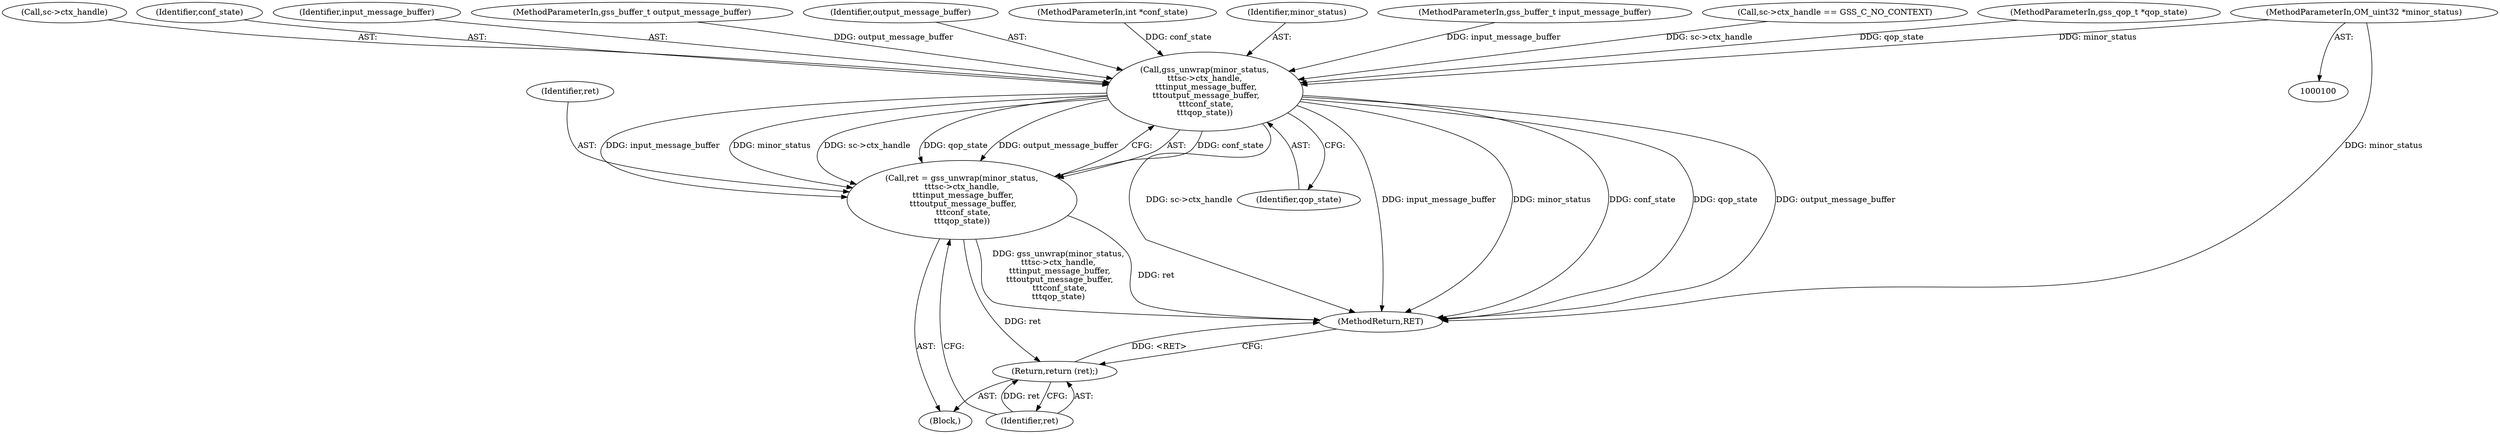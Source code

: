 digraph "0_krb5_b51b33f2bc5d1497ddf5bd107f791c101695000d_18@pointer" {
"1000101" [label="(MethodParameterIn,OM_uint32 *minor_status)"];
"1000125" [label="(Call,gss_unwrap(minor_status,\n\t\t\tsc->ctx_handle,\n \t\t\tinput_message_buffer,\n \t\t\toutput_message_buffer,\n \t\t\tconf_state,\n\t\t\tqop_state))"];
"1000123" [label="(Call,ret = gss_unwrap(minor_status,\n\t\t\tsc->ctx_handle,\n \t\t\tinput_message_buffer,\n \t\t\toutput_message_buffer,\n \t\t\tconf_state,\n\t\t\tqop_state))"];
"1000134" [label="(Return,return (ret);)"];
"1000133" [label="(Identifier,qop_state)"];
"1000127" [label="(Call,sc->ctx_handle)"];
"1000107" [label="(Block,)"];
"1000135" [label="(Identifier,ret)"];
"1000134" [label="(Return,return (ret);)"];
"1000101" [label="(MethodParameterIn,OM_uint32 *minor_status)"];
"1000132" [label="(Identifier,conf_state)"];
"1000130" [label="(Identifier,input_message_buffer)"];
"1000104" [label="(MethodParameterIn,gss_buffer_t output_message_buffer)"];
"1000131" [label="(Identifier,output_message_buffer)"];
"1000105" [label="(MethodParameterIn,int *conf_state)"];
"1000126" [label="(Identifier,minor_status)"];
"1000124" [label="(Identifier,ret)"];
"1000103" [label="(MethodParameterIn,gss_buffer_t input_message_buffer)"];
"1000125" [label="(Call,gss_unwrap(minor_status,\n\t\t\tsc->ctx_handle,\n \t\t\tinput_message_buffer,\n \t\t\toutput_message_buffer,\n \t\t\tconf_state,\n\t\t\tqop_state))"];
"1000123" [label="(Call,ret = gss_unwrap(minor_status,\n\t\t\tsc->ctx_handle,\n \t\t\tinput_message_buffer,\n \t\t\toutput_message_buffer,\n \t\t\tconf_state,\n\t\t\tqop_state))"];
"1000116" [label="(Call,sc->ctx_handle == GSS_C_NO_CONTEXT)"];
"1000106" [label="(MethodParameterIn,gss_qop_t *qop_state)"];
"1000136" [label="(MethodReturn,RET)"];
"1000101" -> "1000100"  [label="AST: "];
"1000101" -> "1000136"  [label="DDG: minor_status"];
"1000101" -> "1000125"  [label="DDG: minor_status"];
"1000125" -> "1000123"  [label="AST: "];
"1000125" -> "1000133"  [label="CFG: "];
"1000126" -> "1000125"  [label="AST: "];
"1000127" -> "1000125"  [label="AST: "];
"1000130" -> "1000125"  [label="AST: "];
"1000131" -> "1000125"  [label="AST: "];
"1000132" -> "1000125"  [label="AST: "];
"1000133" -> "1000125"  [label="AST: "];
"1000123" -> "1000125"  [label="CFG: "];
"1000125" -> "1000136"  [label="DDG: sc->ctx_handle"];
"1000125" -> "1000136"  [label="DDG: input_message_buffer"];
"1000125" -> "1000136"  [label="DDG: minor_status"];
"1000125" -> "1000136"  [label="DDG: conf_state"];
"1000125" -> "1000136"  [label="DDG: qop_state"];
"1000125" -> "1000136"  [label="DDG: output_message_buffer"];
"1000125" -> "1000123"  [label="DDG: conf_state"];
"1000125" -> "1000123"  [label="DDG: input_message_buffer"];
"1000125" -> "1000123"  [label="DDG: minor_status"];
"1000125" -> "1000123"  [label="DDG: sc->ctx_handle"];
"1000125" -> "1000123"  [label="DDG: qop_state"];
"1000125" -> "1000123"  [label="DDG: output_message_buffer"];
"1000116" -> "1000125"  [label="DDG: sc->ctx_handle"];
"1000103" -> "1000125"  [label="DDG: input_message_buffer"];
"1000104" -> "1000125"  [label="DDG: output_message_buffer"];
"1000105" -> "1000125"  [label="DDG: conf_state"];
"1000106" -> "1000125"  [label="DDG: qop_state"];
"1000123" -> "1000107"  [label="AST: "];
"1000124" -> "1000123"  [label="AST: "];
"1000135" -> "1000123"  [label="CFG: "];
"1000123" -> "1000136"  [label="DDG: gss_unwrap(minor_status,\n\t\t\tsc->ctx_handle,\n \t\t\tinput_message_buffer,\n \t\t\toutput_message_buffer,\n \t\t\tconf_state,\n\t\t\tqop_state)"];
"1000123" -> "1000136"  [label="DDG: ret"];
"1000123" -> "1000134"  [label="DDG: ret"];
"1000134" -> "1000107"  [label="AST: "];
"1000134" -> "1000135"  [label="CFG: "];
"1000135" -> "1000134"  [label="AST: "];
"1000136" -> "1000134"  [label="CFG: "];
"1000134" -> "1000136"  [label="DDG: <RET>"];
"1000135" -> "1000134"  [label="DDG: ret"];
}
